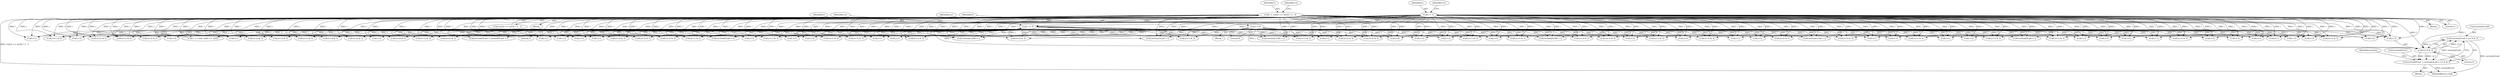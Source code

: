 digraph "0_poppler_a9b8ab4657dec65b8b86c225d12c533ad7e984e2@array" {
"1000946" [label="(Call,section[2].ia0 = (i+3) & 3)"];
"1000952" [label="(Call,(i+3) & 3)"];
"1000640" [label="(Call,i = (vy[2] <= vy[3]) ? 2 : 3)"];
"1000661" [label="(Call,i = 1)"];
"1000674" [label="(Call,i != 3)"];
"1000685" [label="(Call,i = 0)"];
"1000940" [label="(Call,section[0].ia1 = section[2].ia0 = (i+3) & 3)"];
"1001132" [label="(Call,i+3)"];
"1001115" [label="(Call,(i+2) & 3)"];
"1000960" [label="(Identifier,section)"];
"1000685" [label="(Call,i = 0)"];
"1000917" [label="(Call,i+1)"];
"1000956" [label="(Literal,3)"];
"1001131" [label="(Call,(i+3) & 3)"];
"1000979" [label="(Call,i+1)"];
"1000641" [label="(Identifier,i)"];
"1000790" [label="(Call,(i+1) & 3)"];
"1000686" [label="(Identifier,i)"];
"1001164" [label="(Call,i+3)"];
"1000899" [label="(Call,i+3)"];
"1000642" [label="(Call,(vy[2] <= vy[3]) ? 2 : 3)"];
"1000985" [label="(Call,(i+3) & 3)"];
"1000736" [label="(Call,(i+1) & 3)"];
"1001247" [label="(Call,i+1)"];
"1001073" [label="(Call,(i+3) & 3)"];
"1001080" [label="(Call,section[1].ia0 = i)"];
"1001169" [label="(Call,section[1].ia0 = i)"];
"1000767" [label="(Call,i+1)"];
"1000695" [label="(Call,(i+1) & 3)"];
"1001217" [label="(Call,(i+3) & 3)"];
"1000766" [label="(Call,(i+1) & 3)"];
"1000696" [label="(Call,i+1)"];
"1000660" [label="(Block,)"];
"1001016" [label="(Call,i+3)"];
"1000755" [label="(Call,(i+3) & 3)"];
"1000970" [label="(Call,i+1)"];
"1001060" [label="(Call,section[1].ib0 = i)"];
"1000791" [label="(Call,i+1)"];
"1001025" [label="(Call,(i+1) & 3)"];
"1001218" [label="(Call,i+3)"];
"1001055" [label="(Call,(i+2) & 3)"];
"1001015" [label="(Call,(i+3) & 3)"];
"1000802" [label="(Call,i+2)"];
"1000952" [label="(Call,(i+3) & 3)"];
"1001233" [label="(Call,section[1].ib0 = i)"];
"1001205" [label="(Call,i+2)"];
"1000684" [label="(Block,)"];
"1000863" [label="(Call,section[0].ib0 = i)"];
"1000851" [label="(Call,i+2)"];
"1000640" [label="(Call,i = (vy[2] <= vy[3]) ? 2 : 3)"];
"1000986" [label="(Call,i+3)"];
"1001157" [label="(Call,i+1)"];
"1000661" [label="(Call,i = 1)"];
"1000801" [label="(Call,(i+2) & 3)"];
"1000978" [label="(Call,(i+1) & 3)"];
"1000820" [label="(Call,i+3)"];
"1001032" [label="(Call,(i+3) & 3)"];
"1001056" [label="(Call,i+2)"];
"1001156" [label="(Call,(i+1) & 3)"];
"1000662" [label="(Identifier,i)"];
"1000941" [label="(Call,section[0].ia1)"];
"1001033" [label="(Call,i+3)"];
"1000742" [label="(Call,section[0].ia0 = i)"];
"1001000" [label="(Call,(i+1) & 3)"];
"1000687" [label="(Literal,0)"];
"1000882" [label="(Call,(i+2) & 3)"];
"1000722" [label="(Call,(i+2) & 3)"];
"1000946" [label="(Call,section[2].ia0 = (i+3) & 3)"];
"1000676" [label="(Literal,3)"];
"1000892" [label="(Call,i+1)"];
"1000953" [label="(Call,i+3)"];
"1000655" [label="(Identifier,vy)"];
"1001116" [label="(Call,i+2)"];
"1000891" [label="(Call,(i+1) & 3)"];
"1001094" [label="(Call,i+3)"];
"1000663" [label="(Literal,1)"];
"1001026" [label="(Call,i+1)"];
"1001104" [label="(Call,(i+1) & 3)"];
"1000777" [label="(Call,(i+2) & 3)"];
"1001105" [label="(Call,i+1)"];
"1001229" [label="(Call,i+2)"];
"1000939" [label="(Block,)"];
"1000883" [label="(Call,i+2)"];
"1000668" [label="(Identifier,vy)"];
"1000723" [label="(Call,i+2)"];
"1000940" [label="(Call,section[0].ia1 = section[2].ia0 = (i+3) & 3)"];
"1000850" [label="(Call,(i+2) & 3)"];
"1000898" [label="(Call,(i+3) & 3)"];
"1000947" [label="(Call,section[2].ia0)"];
"1000675" [label="(Identifier,i)"];
"1000107" [label="(Block,)"];
"1001182" [label="(Call,(i+1) & 3)"];
"1001193" [label="(Call,(i+3) & 3)"];
"1000756" [label="(Call,i+3)"];
"1001163" [label="(Call,(i+3) & 3)"];
"1000857" [label="(Call,section[0].ia0 = section[0].ib0 = i)"];
"1000806" [label="(Call,section[0].ib0 = i)"];
"1000916" [label="(Call,(i+1) & 3)"];
"1001147" [label="(Call,i+1)"];
"1001204" [label="(Call,(i+2) & 3)"];
"1000679" [label="(Identifier,vy)"];
"1000673" [label="(Call,i != 3 && vy[0] == vy[i])"];
"1000674" [label="(Call,i != 3)"];
"1000778" [label="(Call,i+2)"];
"1001093" [label="(Call,(i+3) & 3)"];
"1000691" [label="(Identifier,vy)"];
"1001146" [label="(Call,(i+1) & 3)"];
"1000969" [label="(Call,(i+1) & 3)"];
"1001246" [label="(Call,(i+1) & 3)"];
"1000933" [label="(Call,(i+3) & 3)"];
"1001228" [label="(Call,(i+2) & 3)"];
"1001774" [label="(MethodReturn,void)"];
"1001045" [label="(Call,i+1)"];
"1000737" [label="(Call,i+1)"];
"1000819" [label="(Call,(i+3) & 3)"];
"1001183" [label="(Call,i+1)"];
"1001074" [label="(Call,i+3)"];
"1001194" [label="(Call,i+3)"];
"1000934" [label="(Call,i+3)"];
"1001001" [label="(Call,i+1)"];
"1001044" [label="(Call,(i+1) & 3)"];
"1000946" -> "1000940"  [label="AST: "];
"1000946" -> "1000952"  [label="CFG: "];
"1000947" -> "1000946"  [label="AST: "];
"1000952" -> "1000946"  [label="AST: "];
"1000940" -> "1000946"  [label="CFG: "];
"1000946" -> "1001774"  [label="DDG: section[2].ia0"];
"1000946" -> "1000940"  [label="DDG: section[2].ia0"];
"1000952" -> "1000946"  [label="DDG: i+3"];
"1000952" -> "1000946"  [label="DDG: 3"];
"1000952" -> "1000956"  [label="CFG: "];
"1000953" -> "1000952"  [label="AST: "];
"1000956" -> "1000952"  [label="AST: "];
"1000952" -> "1000940"  [label="DDG: i+3"];
"1000952" -> "1000940"  [label="DDG: 3"];
"1000640" -> "1000952"  [label="DDG: i"];
"1000661" -> "1000952"  [label="DDG: i"];
"1000674" -> "1000952"  [label="DDG: i"];
"1000685" -> "1000952"  [label="DDG: i"];
"1000640" -> "1000107"  [label="AST: "];
"1000640" -> "1000642"  [label="CFG: "];
"1000641" -> "1000640"  [label="AST: "];
"1000642" -> "1000640"  [label="AST: "];
"1000655" -> "1000640"  [label="CFG: "];
"1000640" -> "1001774"  [label="DDG: (vy[2] <= vy[3]) ? 2 : 3"];
"1000640" -> "1000674"  [label="DDG: i"];
"1000640" -> "1000695"  [label="DDG: i"];
"1000640" -> "1000696"  [label="DDG: i"];
"1000640" -> "1000722"  [label="DDG: i"];
"1000640" -> "1000723"  [label="DDG: i"];
"1000640" -> "1000736"  [label="DDG: i"];
"1000640" -> "1000737"  [label="DDG: i"];
"1000640" -> "1000742"  [label="DDG: i"];
"1000640" -> "1000755"  [label="DDG: i"];
"1000640" -> "1000756"  [label="DDG: i"];
"1000640" -> "1000766"  [label="DDG: i"];
"1000640" -> "1000767"  [label="DDG: i"];
"1000640" -> "1000777"  [label="DDG: i"];
"1000640" -> "1000778"  [label="DDG: i"];
"1000640" -> "1000790"  [label="DDG: i"];
"1000640" -> "1000791"  [label="DDG: i"];
"1000640" -> "1000801"  [label="DDG: i"];
"1000640" -> "1000802"  [label="DDG: i"];
"1000640" -> "1000806"  [label="DDG: i"];
"1000640" -> "1000819"  [label="DDG: i"];
"1000640" -> "1000820"  [label="DDG: i"];
"1000640" -> "1000850"  [label="DDG: i"];
"1000640" -> "1000851"  [label="DDG: i"];
"1000640" -> "1000857"  [label="DDG: i"];
"1000640" -> "1000863"  [label="DDG: i"];
"1000640" -> "1000882"  [label="DDG: i"];
"1000640" -> "1000883"  [label="DDG: i"];
"1000640" -> "1000891"  [label="DDG: i"];
"1000640" -> "1000892"  [label="DDG: i"];
"1000640" -> "1000898"  [label="DDG: i"];
"1000640" -> "1000899"  [label="DDG: i"];
"1000640" -> "1000916"  [label="DDG: i"];
"1000640" -> "1000917"  [label="DDG: i"];
"1000640" -> "1000933"  [label="DDG: i"];
"1000640" -> "1000934"  [label="DDG: i"];
"1000640" -> "1000953"  [label="DDG: i"];
"1000640" -> "1000969"  [label="DDG: i"];
"1000640" -> "1000970"  [label="DDG: i"];
"1000640" -> "1000978"  [label="DDG: i"];
"1000640" -> "1000979"  [label="DDG: i"];
"1000640" -> "1000985"  [label="DDG: i"];
"1000640" -> "1000986"  [label="DDG: i"];
"1000640" -> "1001000"  [label="DDG: i"];
"1000640" -> "1001001"  [label="DDG: i"];
"1000640" -> "1001015"  [label="DDG: i"];
"1000640" -> "1001016"  [label="DDG: i"];
"1000640" -> "1001025"  [label="DDG: i"];
"1000640" -> "1001026"  [label="DDG: i"];
"1000640" -> "1001032"  [label="DDG: i"];
"1000640" -> "1001033"  [label="DDG: i"];
"1000640" -> "1001044"  [label="DDG: i"];
"1000640" -> "1001045"  [label="DDG: i"];
"1000640" -> "1001055"  [label="DDG: i"];
"1000640" -> "1001056"  [label="DDG: i"];
"1000640" -> "1001060"  [label="DDG: i"];
"1000640" -> "1001073"  [label="DDG: i"];
"1000640" -> "1001074"  [label="DDG: i"];
"1000640" -> "1001080"  [label="DDG: i"];
"1000640" -> "1001093"  [label="DDG: i"];
"1000640" -> "1001094"  [label="DDG: i"];
"1000640" -> "1001104"  [label="DDG: i"];
"1000640" -> "1001105"  [label="DDG: i"];
"1000640" -> "1001115"  [label="DDG: i"];
"1000640" -> "1001116"  [label="DDG: i"];
"1000640" -> "1001131"  [label="DDG: i"];
"1000640" -> "1001132"  [label="DDG: i"];
"1000640" -> "1001146"  [label="DDG: i"];
"1000640" -> "1001147"  [label="DDG: i"];
"1000640" -> "1001156"  [label="DDG: i"];
"1000640" -> "1001157"  [label="DDG: i"];
"1000640" -> "1001163"  [label="DDG: i"];
"1000640" -> "1001164"  [label="DDG: i"];
"1000640" -> "1001169"  [label="DDG: i"];
"1000640" -> "1001182"  [label="DDG: i"];
"1000640" -> "1001183"  [label="DDG: i"];
"1000640" -> "1001193"  [label="DDG: i"];
"1000640" -> "1001194"  [label="DDG: i"];
"1000640" -> "1001204"  [label="DDG: i"];
"1000640" -> "1001205"  [label="DDG: i"];
"1000640" -> "1001217"  [label="DDG: i"];
"1000640" -> "1001218"  [label="DDG: i"];
"1000640" -> "1001228"  [label="DDG: i"];
"1000640" -> "1001229"  [label="DDG: i"];
"1000640" -> "1001233"  [label="DDG: i"];
"1000640" -> "1001246"  [label="DDG: i"];
"1000640" -> "1001247"  [label="DDG: i"];
"1000661" -> "1000660"  [label="AST: "];
"1000661" -> "1000663"  [label="CFG: "];
"1000662" -> "1000661"  [label="AST: "];
"1000663" -> "1000661"  [label="AST: "];
"1000668" -> "1000661"  [label="CFG: "];
"1000661" -> "1000674"  [label="DDG: i"];
"1000661" -> "1000695"  [label="DDG: i"];
"1000661" -> "1000696"  [label="DDG: i"];
"1000661" -> "1000722"  [label="DDG: i"];
"1000661" -> "1000723"  [label="DDG: i"];
"1000661" -> "1000736"  [label="DDG: i"];
"1000661" -> "1000737"  [label="DDG: i"];
"1000661" -> "1000742"  [label="DDG: i"];
"1000661" -> "1000755"  [label="DDG: i"];
"1000661" -> "1000756"  [label="DDG: i"];
"1000661" -> "1000766"  [label="DDG: i"];
"1000661" -> "1000767"  [label="DDG: i"];
"1000661" -> "1000777"  [label="DDG: i"];
"1000661" -> "1000778"  [label="DDG: i"];
"1000661" -> "1000790"  [label="DDG: i"];
"1000661" -> "1000791"  [label="DDG: i"];
"1000661" -> "1000801"  [label="DDG: i"];
"1000661" -> "1000802"  [label="DDG: i"];
"1000661" -> "1000806"  [label="DDG: i"];
"1000661" -> "1000819"  [label="DDG: i"];
"1000661" -> "1000820"  [label="DDG: i"];
"1000661" -> "1000850"  [label="DDG: i"];
"1000661" -> "1000851"  [label="DDG: i"];
"1000661" -> "1000857"  [label="DDG: i"];
"1000661" -> "1000863"  [label="DDG: i"];
"1000661" -> "1000882"  [label="DDG: i"];
"1000661" -> "1000883"  [label="DDG: i"];
"1000661" -> "1000891"  [label="DDG: i"];
"1000661" -> "1000892"  [label="DDG: i"];
"1000661" -> "1000898"  [label="DDG: i"];
"1000661" -> "1000899"  [label="DDG: i"];
"1000661" -> "1000916"  [label="DDG: i"];
"1000661" -> "1000917"  [label="DDG: i"];
"1000661" -> "1000933"  [label="DDG: i"];
"1000661" -> "1000934"  [label="DDG: i"];
"1000661" -> "1000953"  [label="DDG: i"];
"1000661" -> "1000969"  [label="DDG: i"];
"1000661" -> "1000970"  [label="DDG: i"];
"1000661" -> "1000978"  [label="DDG: i"];
"1000661" -> "1000979"  [label="DDG: i"];
"1000661" -> "1000985"  [label="DDG: i"];
"1000661" -> "1000986"  [label="DDG: i"];
"1000661" -> "1001000"  [label="DDG: i"];
"1000661" -> "1001001"  [label="DDG: i"];
"1000661" -> "1001015"  [label="DDG: i"];
"1000661" -> "1001016"  [label="DDG: i"];
"1000661" -> "1001025"  [label="DDG: i"];
"1000661" -> "1001026"  [label="DDG: i"];
"1000661" -> "1001032"  [label="DDG: i"];
"1000661" -> "1001033"  [label="DDG: i"];
"1000661" -> "1001044"  [label="DDG: i"];
"1000661" -> "1001045"  [label="DDG: i"];
"1000661" -> "1001055"  [label="DDG: i"];
"1000661" -> "1001056"  [label="DDG: i"];
"1000661" -> "1001060"  [label="DDG: i"];
"1000661" -> "1001073"  [label="DDG: i"];
"1000661" -> "1001074"  [label="DDG: i"];
"1000661" -> "1001080"  [label="DDG: i"];
"1000661" -> "1001093"  [label="DDG: i"];
"1000661" -> "1001094"  [label="DDG: i"];
"1000661" -> "1001104"  [label="DDG: i"];
"1000661" -> "1001105"  [label="DDG: i"];
"1000661" -> "1001115"  [label="DDG: i"];
"1000661" -> "1001116"  [label="DDG: i"];
"1000661" -> "1001131"  [label="DDG: i"];
"1000661" -> "1001132"  [label="DDG: i"];
"1000661" -> "1001146"  [label="DDG: i"];
"1000661" -> "1001147"  [label="DDG: i"];
"1000661" -> "1001156"  [label="DDG: i"];
"1000661" -> "1001157"  [label="DDG: i"];
"1000661" -> "1001163"  [label="DDG: i"];
"1000661" -> "1001164"  [label="DDG: i"];
"1000661" -> "1001169"  [label="DDG: i"];
"1000661" -> "1001182"  [label="DDG: i"];
"1000661" -> "1001183"  [label="DDG: i"];
"1000661" -> "1001193"  [label="DDG: i"];
"1000661" -> "1001194"  [label="DDG: i"];
"1000661" -> "1001204"  [label="DDG: i"];
"1000661" -> "1001205"  [label="DDG: i"];
"1000661" -> "1001217"  [label="DDG: i"];
"1000661" -> "1001218"  [label="DDG: i"];
"1000661" -> "1001228"  [label="DDG: i"];
"1000661" -> "1001229"  [label="DDG: i"];
"1000661" -> "1001233"  [label="DDG: i"];
"1000661" -> "1001246"  [label="DDG: i"];
"1000661" -> "1001247"  [label="DDG: i"];
"1000674" -> "1000673"  [label="AST: "];
"1000674" -> "1000676"  [label="CFG: "];
"1000675" -> "1000674"  [label="AST: "];
"1000676" -> "1000674"  [label="AST: "];
"1000679" -> "1000674"  [label="CFG: "];
"1000673" -> "1000674"  [label="CFG: "];
"1000674" -> "1000673"  [label="DDG: i"];
"1000674" -> "1000673"  [label="DDG: 3"];
"1000674" -> "1000695"  [label="DDG: i"];
"1000674" -> "1000696"  [label="DDG: i"];
"1000674" -> "1000722"  [label="DDG: i"];
"1000674" -> "1000723"  [label="DDG: i"];
"1000674" -> "1000736"  [label="DDG: i"];
"1000674" -> "1000737"  [label="DDG: i"];
"1000674" -> "1000742"  [label="DDG: i"];
"1000674" -> "1000755"  [label="DDG: i"];
"1000674" -> "1000756"  [label="DDG: i"];
"1000674" -> "1000766"  [label="DDG: i"];
"1000674" -> "1000767"  [label="DDG: i"];
"1000674" -> "1000777"  [label="DDG: i"];
"1000674" -> "1000778"  [label="DDG: i"];
"1000674" -> "1000790"  [label="DDG: i"];
"1000674" -> "1000791"  [label="DDG: i"];
"1000674" -> "1000801"  [label="DDG: i"];
"1000674" -> "1000802"  [label="DDG: i"];
"1000674" -> "1000806"  [label="DDG: i"];
"1000674" -> "1000819"  [label="DDG: i"];
"1000674" -> "1000820"  [label="DDG: i"];
"1000674" -> "1000850"  [label="DDG: i"];
"1000674" -> "1000851"  [label="DDG: i"];
"1000674" -> "1000857"  [label="DDG: i"];
"1000674" -> "1000863"  [label="DDG: i"];
"1000674" -> "1000882"  [label="DDG: i"];
"1000674" -> "1000883"  [label="DDG: i"];
"1000674" -> "1000891"  [label="DDG: i"];
"1000674" -> "1000892"  [label="DDG: i"];
"1000674" -> "1000898"  [label="DDG: i"];
"1000674" -> "1000899"  [label="DDG: i"];
"1000674" -> "1000916"  [label="DDG: i"];
"1000674" -> "1000917"  [label="DDG: i"];
"1000674" -> "1000933"  [label="DDG: i"];
"1000674" -> "1000934"  [label="DDG: i"];
"1000674" -> "1000953"  [label="DDG: i"];
"1000674" -> "1000969"  [label="DDG: i"];
"1000674" -> "1000970"  [label="DDG: i"];
"1000674" -> "1000978"  [label="DDG: i"];
"1000674" -> "1000979"  [label="DDG: i"];
"1000674" -> "1000985"  [label="DDG: i"];
"1000674" -> "1000986"  [label="DDG: i"];
"1000674" -> "1001000"  [label="DDG: i"];
"1000674" -> "1001001"  [label="DDG: i"];
"1000674" -> "1001015"  [label="DDG: i"];
"1000674" -> "1001016"  [label="DDG: i"];
"1000674" -> "1001025"  [label="DDG: i"];
"1000674" -> "1001026"  [label="DDG: i"];
"1000674" -> "1001032"  [label="DDG: i"];
"1000674" -> "1001033"  [label="DDG: i"];
"1000674" -> "1001044"  [label="DDG: i"];
"1000674" -> "1001045"  [label="DDG: i"];
"1000674" -> "1001055"  [label="DDG: i"];
"1000674" -> "1001056"  [label="DDG: i"];
"1000674" -> "1001060"  [label="DDG: i"];
"1000674" -> "1001073"  [label="DDG: i"];
"1000674" -> "1001074"  [label="DDG: i"];
"1000674" -> "1001080"  [label="DDG: i"];
"1000674" -> "1001093"  [label="DDG: i"];
"1000674" -> "1001094"  [label="DDG: i"];
"1000674" -> "1001104"  [label="DDG: i"];
"1000674" -> "1001105"  [label="DDG: i"];
"1000674" -> "1001115"  [label="DDG: i"];
"1000674" -> "1001116"  [label="DDG: i"];
"1000674" -> "1001131"  [label="DDG: i"];
"1000674" -> "1001132"  [label="DDG: i"];
"1000674" -> "1001146"  [label="DDG: i"];
"1000674" -> "1001147"  [label="DDG: i"];
"1000674" -> "1001156"  [label="DDG: i"];
"1000674" -> "1001157"  [label="DDG: i"];
"1000674" -> "1001163"  [label="DDG: i"];
"1000674" -> "1001164"  [label="DDG: i"];
"1000674" -> "1001169"  [label="DDG: i"];
"1000674" -> "1001182"  [label="DDG: i"];
"1000674" -> "1001183"  [label="DDG: i"];
"1000674" -> "1001193"  [label="DDG: i"];
"1000674" -> "1001194"  [label="DDG: i"];
"1000674" -> "1001204"  [label="DDG: i"];
"1000674" -> "1001205"  [label="DDG: i"];
"1000674" -> "1001217"  [label="DDG: i"];
"1000674" -> "1001218"  [label="DDG: i"];
"1000674" -> "1001228"  [label="DDG: i"];
"1000674" -> "1001229"  [label="DDG: i"];
"1000674" -> "1001233"  [label="DDG: i"];
"1000674" -> "1001246"  [label="DDG: i"];
"1000674" -> "1001247"  [label="DDG: i"];
"1000685" -> "1000684"  [label="AST: "];
"1000685" -> "1000687"  [label="CFG: "];
"1000686" -> "1000685"  [label="AST: "];
"1000687" -> "1000685"  [label="AST: "];
"1000691" -> "1000685"  [label="CFG: "];
"1000685" -> "1000695"  [label="DDG: i"];
"1000685" -> "1000696"  [label="DDG: i"];
"1000685" -> "1000722"  [label="DDG: i"];
"1000685" -> "1000723"  [label="DDG: i"];
"1000685" -> "1000736"  [label="DDG: i"];
"1000685" -> "1000737"  [label="DDG: i"];
"1000685" -> "1000742"  [label="DDG: i"];
"1000685" -> "1000755"  [label="DDG: i"];
"1000685" -> "1000756"  [label="DDG: i"];
"1000685" -> "1000766"  [label="DDG: i"];
"1000685" -> "1000767"  [label="DDG: i"];
"1000685" -> "1000777"  [label="DDG: i"];
"1000685" -> "1000778"  [label="DDG: i"];
"1000685" -> "1000790"  [label="DDG: i"];
"1000685" -> "1000791"  [label="DDG: i"];
"1000685" -> "1000801"  [label="DDG: i"];
"1000685" -> "1000802"  [label="DDG: i"];
"1000685" -> "1000806"  [label="DDG: i"];
"1000685" -> "1000819"  [label="DDG: i"];
"1000685" -> "1000820"  [label="DDG: i"];
"1000685" -> "1000850"  [label="DDG: i"];
"1000685" -> "1000851"  [label="DDG: i"];
"1000685" -> "1000857"  [label="DDG: i"];
"1000685" -> "1000863"  [label="DDG: i"];
"1000685" -> "1000882"  [label="DDG: i"];
"1000685" -> "1000883"  [label="DDG: i"];
"1000685" -> "1000891"  [label="DDG: i"];
"1000685" -> "1000892"  [label="DDG: i"];
"1000685" -> "1000898"  [label="DDG: i"];
"1000685" -> "1000899"  [label="DDG: i"];
"1000685" -> "1000916"  [label="DDG: i"];
"1000685" -> "1000917"  [label="DDG: i"];
"1000685" -> "1000933"  [label="DDG: i"];
"1000685" -> "1000934"  [label="DDG: i"];
"1000685" -> "1000953"  [label="DDG: i"];
"1000685" -> "1000969"  [label="DDG: i"];
"1000685" -> "1000970"  [label="DDG: i"];
"1000685" -> "1000978"  [label="DDG: i"];
"1000685" -> "1000979"  [label="DDG: i"];
"1000685" -> "1000985"  [label="DDG: i"];
"1000685" -> "1000986"  [label="DDG: i"];
"1000685" -> "1001000"  [label="DDG: i"];
"1000685" -> "1001001"  [label="DDG: i"];
"1000685" -> "1001015"  [label="DDG: i"];
"1000685" -> "1001016"  [label="DDG: i"];
"1000685" -> "1001025"  [label="DDG: i"];
"1000685" -> "1001026"  [label="DDG: i"];
"1000685" -> "1001032"  [label="DDG: i"];
"1000685" -> "1001033"  [label="DDG: i"];
"1000685" -> "1001044"  [label="DDG: i"];
"1000685" -> "1001045"  [label="DDG: i"];
"1000685" -> "1001055"  [label="DDG: i"];
"1000685" -> "1001056"  [label="DDG: i"];
"1000685" -> "1001060"  [label="DDG: i"];
"1000685" -> "1001073"  [label="DDG: i"];
"1000685" -> "1001074"  [label="DDG: i"];
"1000685" -> "1001080"  [label="DDG: i"];
"1000685" -> "1001093"  [label="DDG: i"];
"1000685" -> "1001094"  [label="DDG: i"];
"1000685" -> "1001104"  [label="DDG: i"];
"1000685" -> "1001105"  [label="DDG: i"];
"1000685" -> "1001115"  [label="DDG: i"];
"1000685" -> "1001116"  [label="DDG: i"];
"1000685" -> "1001131"  [label="DDG: i"];
"1000685" -> "1001132"  [label="DDG: i"];
"1000685" -> "1001146"  [label="DDG: i"];
"1000685" -> "1001147"  [label="DDG: i"];
"1000685" -> "1001156"  [label="DDG: i"];
"1000685" -> "1001157"  [label="DDG: i"];
"1000685" -> "1001163"  [label="DDG: i"];
"1000685" -> "1001164"  [label="DDG: i"];
"1000685" -> "1001169"  [label="DDG: i"];
"1000685" -> "1001182"  [label="DDG: i"];
"1000685" -> "1001183"  [label="DDG: i"];
"1000685" -> "1001193"  [label="DDG: i"];
"1000685" -> "1001194"  [label="DDG: i"];
"1000685" -> "1001204"  [label="DDG: i"];
"1000685" -> "1001205"  [label="DDG: i"];
"1000685" -> "1001217"  [label="DDG: i"];
"1000685" -> "1001218"  [label="DDG: i"];
"1000685" -> "1001228"  [label="DDG: i"];
"1000685" -> "1001229"  [label="DDG: i"];
"1000685" -> "1001233"  [label="DDG: i"];
"1000685" -> "1001246"  [label="DDG: i"];
"1000685" -> "1001247"  [label="DDG: i"];
"1000940" -> "1000939"  [label="AST: "];
"1000941" -> "1000940"  [label="AST: "];
"1000960" -> "1000940"  [label="CFG: "];
"1000940" -> "1001774"  [label="DDG: section[0].ia1"];
}
